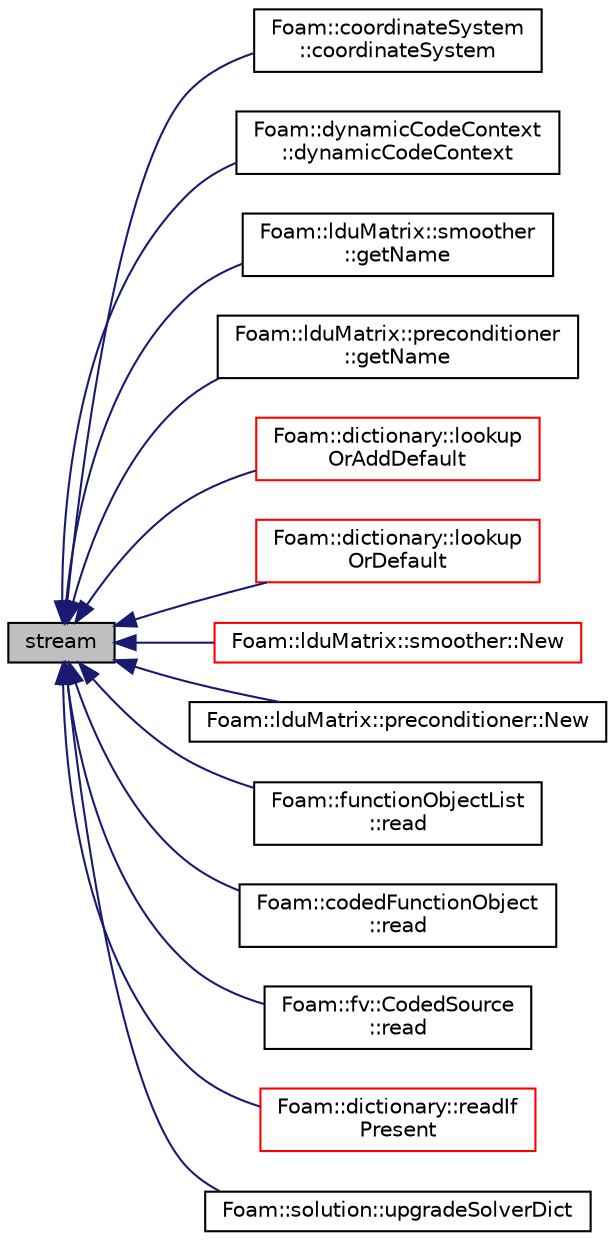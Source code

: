 digraph "stream"
{
  bgcolor="transparent";
  edge [fontname="Helvetica",fontsize="10",labelfontname="Helvetica",labelfontsize="10"];
  node [fontname="Helvetica",fontsize="10",shape=record];
  rankdir="LR";
  Node1 [label="stream",height=0.2,width=0.4,color="black", fillcolor="grey75", style="filled", fontcolor="black"];
  Node1 -> Node2 [dir="back",color="midnightblue",fontsize="10",style="solid",fontname="Helvetica"];
  Node2 [label="Foam::coordinateSystem\l::coordinateSystem",height=0.2,width=0.4,color="black",URL="$a00405.html#a7fde428d3234bd6b457a8592f7e5dc01",tooltip="Construct from dictionary (default name) "];
  Node1 -> Node3 [dir="back",color="midnightblue",fontsize="10",style="solid",fontname="Helvetica"];
  Node3 [label="Foam::dynamicCodeContext\l::dynamicCodeContext",height=0.2,width=0.4,color="black",URL="$a00596.html#aaf616cf1d1395ba4d720994dc0d56732",tooltip="Construct from a dictionary. "];
  Node1 -> Node4 [dir="back",color="midnightblue",fontsize="10",style="solid",fontname="Helvetica"];
  Node4 [label="Foam::lduMatrix::smoother\l::getName",height=0.2,width=0.4,color="black",URL="$a02356.html#ac59fad692d6ce7568c8086fe89073005",tooltip="Find the smoother name (directly or from a sub-dictionary) "];
  Node1 -> Node5 [dir="back",color="midnightblue",fontsize="10",style="solid",fontname="Helvetica"];
  Node5 [label="Foam::lduMatrix::preconditioner\l::getName",height=0.2,width=0.4,color="black",URL="$a01950.html#ac59fad692d6ce7568c8086fe89073005",tooltip="Find the preconditioner name (directly or from a sub-dictionary) "];
  Node1 -> Node6 [dir="back",color="midnightblue",fontsize="10",style="solid",fontname="Helvetica"];
  Node6 [label="Foam::dictionary::lookup\lOrAddDefault",height=0.2,width=0.4,color="red",URL="$a00524.html#aadafaae6847668979f5ce540f62d6e62",tooltip="Find and return a T, if not found return the given. "];
  Node1 -> Node7 [dir="back",color="midnightblue",fontsize="10",style="solid",fontname="Helvetica"];
  Node7 [label="Foam::dictionary::lookup\lOrDefault",height=0.2,width=0.4,color="red",URL="$a00524.html#ab188313de67c2c7ad4a5e8151eefb49d",tooltip="Find and return a T,. "];
  Node1 -> Node8 [dir="back",color="midnightblue",fontsize="10",style="solid",fontname="Helvetica"];
  Node8 [label="Foam::lduMatrix::smoother::New",height=0.2,width=0.4,color="red",URL="$a02356.html#a8d5691dd7f25aa4a7f95ac1e786df099",tooltip="Return a new smoother. "];
  Node1 -> Node9 [dir="back",color="midnightblue",fontsize="10",style="solid",fontname="Helvetica"];
  Node9 [label="Foam::lduMatrix::preconditioner::New",height=0.2,width=0.4,color="black",URL="$a01950.html#a10c523f8a576f467c2ebf477d43107b7",tooltip="Return a new preconditioner. "];
  Node1 -> Node10 [dir="back",color="midnightblue",fontsize="10",style="solid",fontname="Helvetica"];
  Node10 [label="Foam::functionObjectList\l::read",height=0.2,width=0.4,color="black",URL="$a00869.html#af816873151ddb0126e98bb2f914d8ed5",tooltip="Read and set the function objects if their data have changed. "];
  Node1 -> Node11 [dir="back",color="midnightblue",fontsize="10",style="solid",fontname="Helvetica"];
  Node11 [label="Foam::codedFunctionObject\l::read",height=0.2,width=0.4,color="black",URL="$a00308.html#afac0600fef97b05534a595ce00b272ed",tooltip="Read and set the function object if its data have changed. "];
  Node1 -> Node12 [dir="back",color="midnightblue",fontsize="10",style="solid",fontname="Helvetica"];
  Node12 [label="Foam::fv::CodedSource\l::read",height=0.2,width=0.4,color="black",URL="$a00310.html#a6ce0c64db98eb6144d363dbfc86104eb",tooltip="Read source dictionary. "];
  Node1 -> Node13 [dir="back",color="midnightblue",fontsize="10",style="solid",fontname="Helvetica"];
  Node13 [label="Foam::dictionary::readIf\lPresent",height=0.2,width=0.4,color="red",URL="$a00524.html#ac3502a72e9d1a84f63c4919b78595cd4",tooltip="Find an entry if present, and assign to T. "];
  Node1 -> Node14 [dir="back",color="midnightblue",fontsize="10",style="solid",fontname="Helvetica"];
  Node14 [label="Foam::solution::upgradeSolverDict",height=0.2,width=0.4,color="black",URL="$a02376.html#aafb35d9c55b4a97e839ab61b4a0c7d52",tooltip="Update from older solver controls syntax. "];
}
